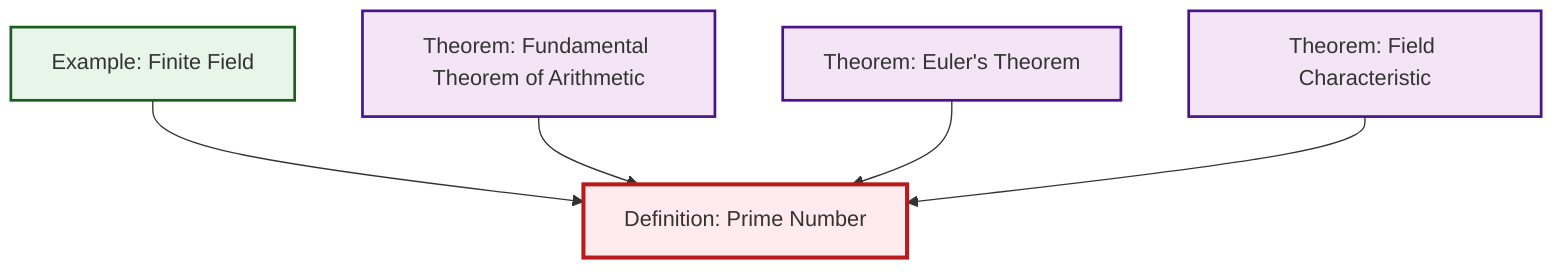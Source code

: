 graph TD
    classDef definition fill:#e1f5fe,stroke:#01579b,stroke-width:2px
    classDef theorem fill:#f3e5f5,stroke:#4a148c,stroke-width:2px
    classDef axiom fill:#fff3e0,stroke:#e65100,stroke-width:2px
    classDef example fill:#e8f5e9,stroke:#1b5e20,stroke-width:2px
    classDef current fill:#ffebee,stroke:#b71c1c,stroke-width:3px
    thm-field-characteristic["Theorem: Field Characteristic"]:::theorem
    def-prime["Definition: Prime Number"]:::definition
    ex-finite-field["Example: Finite Field"]:::example
    thm-euler["Theorem: Euler's Theorem"]:::theorem
    thm-fundamental-arithmetic["Theorem: Fundamental Theorem of Arithmetic"]:::theorem
    ex-finite-field --> def-prime
    thm-fundamental-arithmetic --> def-prime
    thm-euler --> def-prime
    thm-field-characteristic --> def-prime
    class def-prime current
